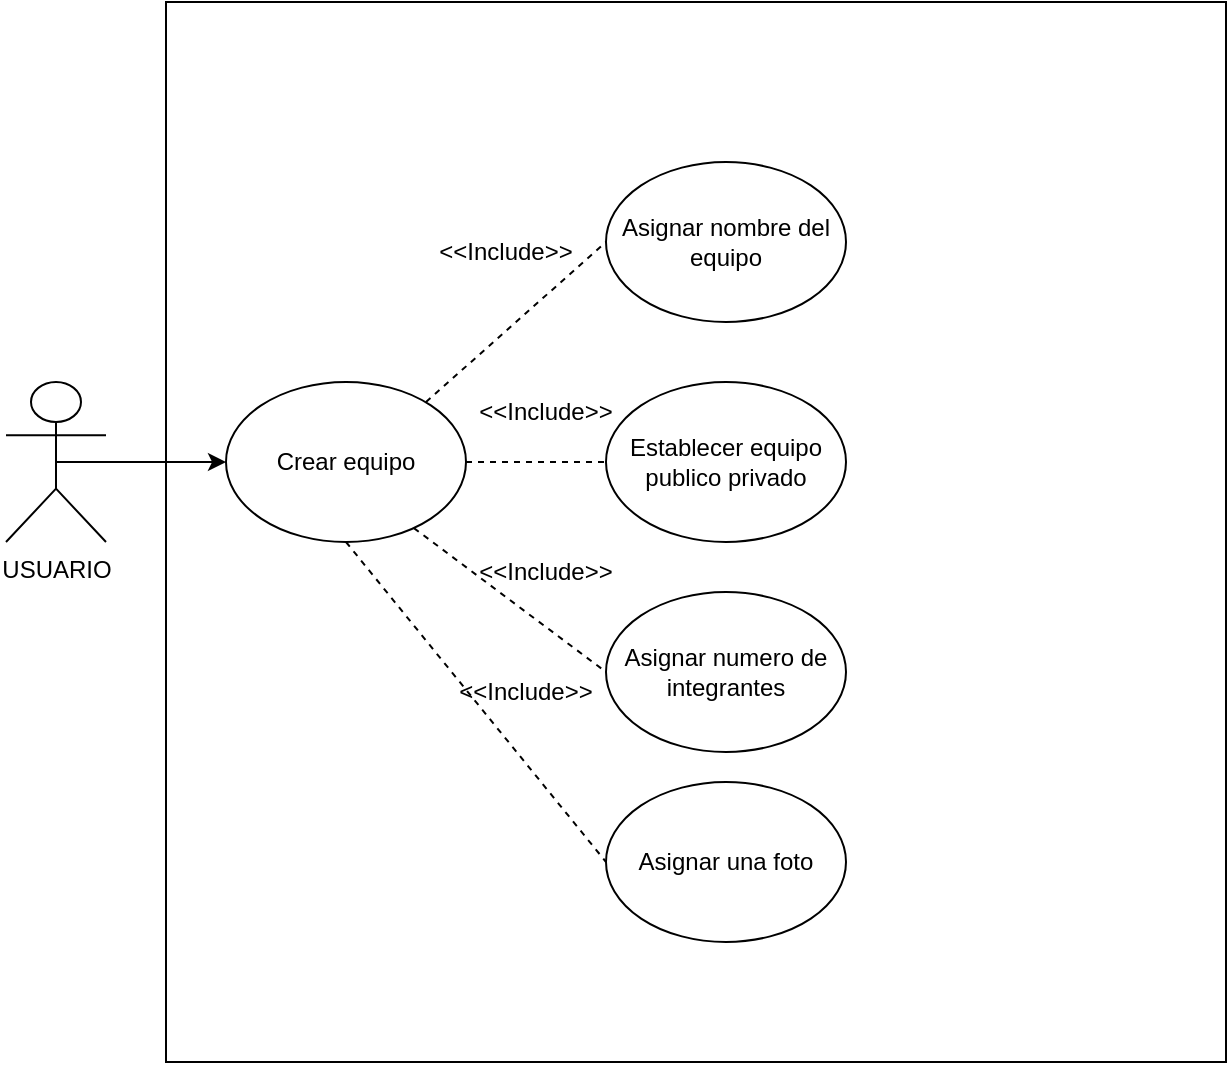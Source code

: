 <mxfile version="24.7.10">
  <diagram name="Página-1" id="BBE-2_rmSgA7JNTW25TI">
    <mxGraphModel grid="1" page="1" gridSize="10" guides="1" tooltips="1" connect="1" arrows="1" fold="1" pageScale="1" pageWidth="827" pageHeight="1169" math="0" shadow="0">
      <root>
        <mxCell id="0" />
        <mxCell id="1" parent="0" />
        <mxCell id="VY-Wg4w28jNcvdkwmwrp-11" value="" style="whiteSpace=wrap;html=1;aspect=fixed;" vertex="1" parent="1">
          <mxGeometry x="180" y="220" width="530" height="530" as="geometry" />
        </mxCell>
        <mxCell id="VY-Wg4w28jNcvdkwmwrp-12" style="edgeStyle=orthogonalEdgeStyle;rounded=0;orthogonalLoop=1;jettySize=auto;html=1;exitX=0.5;exitY=0.5;exitDx=0;exitDy=0;exitPerimeter=0;" edge="1" parent="1" source="VY-Wg4w28jNcvdkwmwrp-13">
          <mxGeometry relative="1" as="geometry">
            <mxPoint x="210" y="450" as="targetPoint" />
          </mxGeometry>
        </mxCell>
        <mxCell id="VY-Wg4w28jNcvdkwmwrp-13" value="USUARIO" style="shape=umlActor;verticalLabelPosition=bottom;verticalAlign=top;html=1;outlineConnect=0;" vertex="1" parent="1">
          <mxGeometry x="100" y="410" width="50" height="80" as="geometry" />
        </mxCell>
        <mxCell id="VY-Wg4w28jNcvdkwmwrp-14" value="Crear equipo" style="ellipse;whiteSpace=wrap;html=1;" vertex="1" parent="1">
          <mxGeometry x="210" y="410" width="120" height="80" as="geometry" />
        </mxCell>
        <mxCell id="VY-Wg4w28jNcvdkwmwrp-15" value="Asignar nombre del equipo" style="ellipse;whiteSpace=wrap;html=1;" vertex="1" parent="1">
          <mxGeometry x="400" y="300" width="120" height="80" as="geometry" />
        </mxCell>
        <mxCell id="VY-Wg4w28jNcvdkwmwrp-16" value="" style="endArrow=none;dashed=1;html=1;rounded=0;entryX=0;entryY=0.5;entryDx=0;entryDy=0;" edge="1" parent="1" target="VY-Wg4w28jNcvdkwmwrp-15">
          <mxGeometry width="50" height="50" relative="1" as="geometry">
            <mxPoint x="310" y="420" as="sourcePoint" />
            <mxPoint x="360" y="370" as="targetPoint" />
          </mxGeometry>
        </mxCell>
        <mxCell id="VY-Wg4w28jNcvdkwmwrp-17" value="Establecer equipo publico privado" style="ellipse;whiteSpace=wrap;html=1;" vertex="1" parent="1">
          <mxGeometry x="400" y="410" width="120" height="80" as="geometry" />
        </mxCell>
        <mxCell id="VY-Wg4w28jNcvdkwmwrp-18" value="" style="endArrow=none;dashed=1;html=1;rounded=0;exitX=1;exitY=0.5;exitDx=0;exitDy=0;entryX=0;entryY=0.5;entryDx=0;entryDy=0;" edge="1" parent="1" source="VY-Wg4w28jNcvdkwmwrp-14" target="VY-Wg4w28jNcvdkwmwrp-17">
          <mxGeometry width="50" height="50" relative="1" as="geometry">
            <mxPoint x="360" y="480" as="sourcePoint" />
            <mxPoint x="410" y="430" as="targetPoint" />
          </mxGeometry>
        </mxCell>
        <mxCell id="VY-Wg4w28jNcvdkwmwrp-19" value="Asignar numero de integrantes" style="ellipse;whiteSpace=wrap;html=1;" vertex="1" parent="1">
          <mxGeometry x="400" y="515" width="120" height="80" as="geometry" />
        </mxCell>
        <mxCell id="VY-Wg4w28jNcvdkwmwrp-20" value="" style="endArrow=none;dashed=1;html=1;rounded=0;exitX=0.783;exitY=0.913;exitDx=0;exitDy=0;exitPerimeter=0;entryX=0;entryY=0.5;entryDx=0;entryDy=0;" edge="1" parent="1" source="VY-Wg4w28jNcvdkwmwrp-14" target="VY-Wg4w28jNcvdkwmwrp-19">
          <mxGeometry width="50" height="50" relative="1" as="geometry">
            <mxPoint x="310" y="580" as="sourcePoint" />
            <mxPoint x="360" y="530" as="targetPoint" />
          </mxGeometry>
        </mxCell>
        <mxCell id="VY-Wg4w28jNcvdkwmwrp-21" value="&amp;lt;&amp;lt;Include&amp;gt;&amp;gt;" style="text;html=1;align=center;verticalAlign=middle;whiteSpace=wrap;rounded=0;" vertex="1" parent="1">
          <mxGeometry x="320" y="330" width="60" height="30" as="geometry" />
        </mxCell>
        <mxCell id="VY-Wg4w28jNcvdkwmwrp-22" value="&amp;lt;&amp;lt;Include&amp;gt;&amp;gt;" style="text;html=1;align=center;verticalAlign=middle;whiteSpace=wrap;rounded=0;" vertex="1" parent="1">
          <mxGeometry x="340" y="410" width="60" height="30" as="geometry" />
        </mxCell>
        <mxCell id="VY-Wg4w28jNcvdkwmwrp-23" value="&amp;lt;&amp;lt;Include&amp;gt;&amp;gt;" style="text;html=1;align=center;verticalAlign=middle;whiteSpace=wrap;rounded=0;" vertex="1" parent="1">
          <mxGeometry x="340" y="490" width="60" height="30" as="geometry" />
        </mxCell>
        <mxCell id="aDNG0PgbjjuOXS3ZKi2O-1" value="Asignar una foto" style="ellipse;whiteSpace=wrap;html=1;" vertex="1" parent="1">
          <mxGeometry x="400" y="610" width="120" height="80" as="geometry" />
        </mxCell>
        <mxCell id="aDNG0PgbjjuOXS3ZKi2O-2" value="" style="endArrow=none;dashed=1;html=1;rounded=0;exitX=0.5;exitY=1;exitDx=0;exitDy=0;entryX=0;entryY=0.5;entryDx=0;entryDy=0;" edge="1" parent="1" source="VY-Wg4w28jNcvdkwmwrp-14">
          <mxGeometry width="50" height="50" relative="1" as="geometry">
            <mxPoint x="299" y="585" as="sourcePoint" />
            <mxPoint x="400" y="650" as="targetPoint" />
          </mxGeometry>
        </mxCell>
        <mxCell id="aDNG0PgbjjuOXS3ZKi2O-3" value="&amp;lt;&amp;lt;Include&amp;gt;&amp;gt;" style="text;html=1;align=center;verticalAlign=middle;whiteSpace=wrap;rounded=0;" vertex="1" parent="1">
          <mxGeometry x="330" y="550" width="60" height="30" as="geometry" />
        </mxCell>
      </root>
    </mxGraphModel>
  </diagram>
</mxfile>
